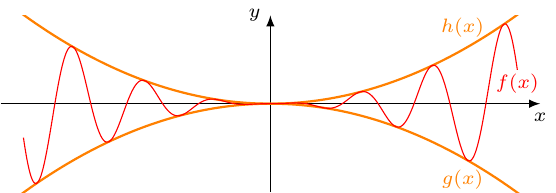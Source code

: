 \documentclass[crop]{standalone}
\usepackage[dvipsnames]{xcolor}
\usepackage{tikz}
\usepackage{pgfplots}
\pgfplotsset{compat=1.18}
\begin{document}
  \begin{tikzpicture}
    \begin{axis}[%
      axis x line=center,axis y line=center,
      unit vector ratio={1.5 1},
      xlabel={$x$},ylabel={$y$},
      xlabel style={below,font=\scriptsize},
      ylabel style={left,font=\scriptsize},
      xmin=-5.9,xmax=5.9,
      xtick=\empty,
      xticklabel style={font=\tiny},
      ymin=-2.9,ymax=2.9,
      ytick=\empty,
      yticklabel style={font=\tiny,xshift=0.3em},
      axis line style={-latex},
      declare function={
        C = 0.1;
        f(\x) = C*\x^2*sin(deg(4*\x));
        g(\x) = -C*\x^2;
        h(\x) = C*\x^2;
      }
    ]%
      \addplot[mark=none,color=orange,thick,samples=1000,domain=-6:6] {h(x)} node[pos=0.85,yshift=0.5em,xshift=-0.5em] {\scriptsize $h(x)$};
      \addplot[mark=none,color=orange,thick,samples=1000,domain=-6:6] {g(x)} node[pos=0.85,yshift=-0.5em,xshift=-0.5em] {\scriptsize $g(x)$};
      \addplot[mark=none,color=red,samples=1000,domain=-5.4:5.4] {f(x)} node[yshift=-0.5em] {\scriptsize$f(x)$};
    \end{axis}
  \end{tikzpicture}%
\end{document}